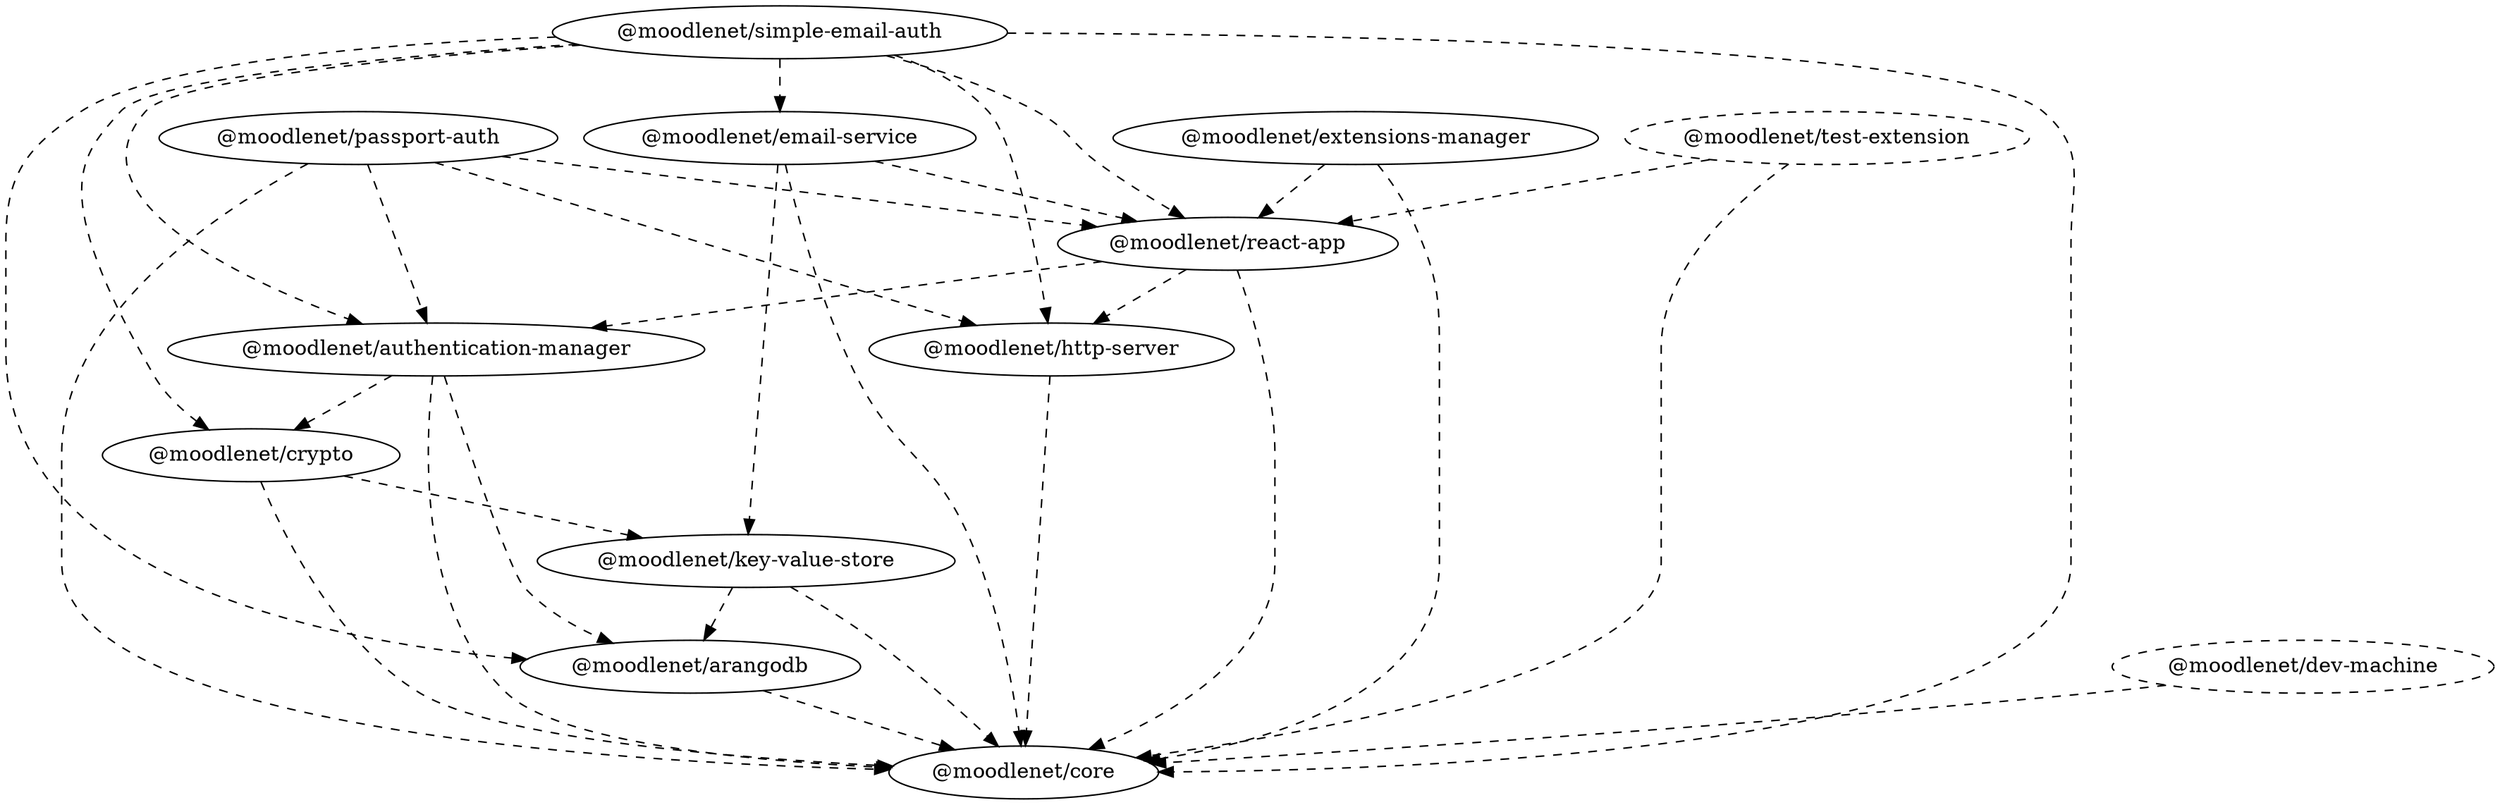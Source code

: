 digraph G {
  "@moodlenet/arangodb";
  "@moodlenet/core";
  "@moodlenet/authentication-manager";
  "@moodlenet/crypto";
  "@moodlenet/key-value-store";
  "@moodlenet/dev-machine" [ style = "dashed" ];
  "@moodlenet/email-service";
  "@moodlenet/react-app";
  "@moodlenet/extensions-manager";
  "@moodlenet/http-server";
  "@moodlenet/passport-auth";
  "@moodlenet/simple-email-auth";
  "@moodlenet/test-extension" [ style = "dashed" ];
  "@moodlenet/arangodb" -> "@moodlenet/core" [ style = "dashed" ];
  "@moodlenet/authentication-manager" -> "@moodlenet/arangodb" [ style = "dashed" ];
  "@moodlenet/authentication-manager" -> "@moodlenet/core" [ style = "dashed" ];
  "@moodlenet/authentication-manager" -> "@moodlenet/crypto" [ style = "dashed" ];
  "@moodlenet/crypto" -> "@moodlenet/core" [ style = "dashed" ];
  "@moodlenet/crypto" -> "@moodlenet/key-value-store" [ style = "dashed" ];
  "@moodlenet/dev-machine" -> "@moodlenet/core" [ style = "dashed" ];
  "@moodlenet/email-service" -> "@moodlenet/core" [ style = "dashed" ];
  "@moodlenet/email-service" -> "@moodlenet/key-value-store" [ style = "dashed" ];
  "@moodlenet/email-service" -> "@moodlenet/react-app" [ style = "dashed" ];
  "@moodlenet/extensions-manager" -> "@moodlenet/core" [ style = "dashed" ];
  "@moodlenet/extensions-manager" -> "@moodlenet/react-app" [ style = "dashed" ];
  "@moodlenet/http-server" -> "@moodlenet/core" [ style = "dashed" ];
  "@moodlenet/key-value-store" -> "@moodlenet/arangodb" [ style = "dashed" ];
  "@moodlenet/key-value-store" -> "@moodlenet/core" [ style = "dashed" ];
  "@moodlenet/passport-auth" -> "@moodlenet/authentication-manager" [ style = "dashed" ];
  "@moodlenet/passport-auth" -> "@moodlenet/core" [ style = "dashed" ];
  "@moodlenet/passport-auth" -> "@moodlenet/http-server" [ style = "dashed" ];
  "@moodlenet/passport-auth" -> "@moodlenet/react-app" [ style = "dashed" ];
  "@moodlenet/react-app" -> "@moodlenet/authentication-manager" [ style = "dashed" ];
  "@moodlenet/react-app" -> "@moodlenet/core" [ style = "dashed" ];
  "@moodlenet/react-app" -> "@moodlenet/http-server" [ style = "dashed" ];
  "@moodlenet/simple-email-auth" -> "@moodlenet/arangodb" [ style = "dashed" ];
  "@moodlenet/simple-email-auth" -> "@moodlenet/authentication-manager" [ style = "dashed" ];
  "@moodlenet/simple-email-auth" -> "@moodlenet/core" [ style = "dashed" ];
  "@moodlenet/simple-email-auth" -> "@moodlenet/crypto" [ style = "dashed" ];
  "@moodlenet/simple-email-auth" -> "@moodlenet/email-service" [ style = "dashed" ];
  "@moodlenet/simple-email-auth" -> "@moodlenet/http-server" [ style = "dashed" ];
  "@moodlenet/simple-email-auth" -> "@moodlenet/react-app" [ style = "dashed" ];
  "@moodlenet/test-extension" -> "@moodlenet/core" [ style = "dashed" ];
  "@moodlenet/test-extension" -> "@moodlenet/react-app" [ style = "dashed" ];
}
